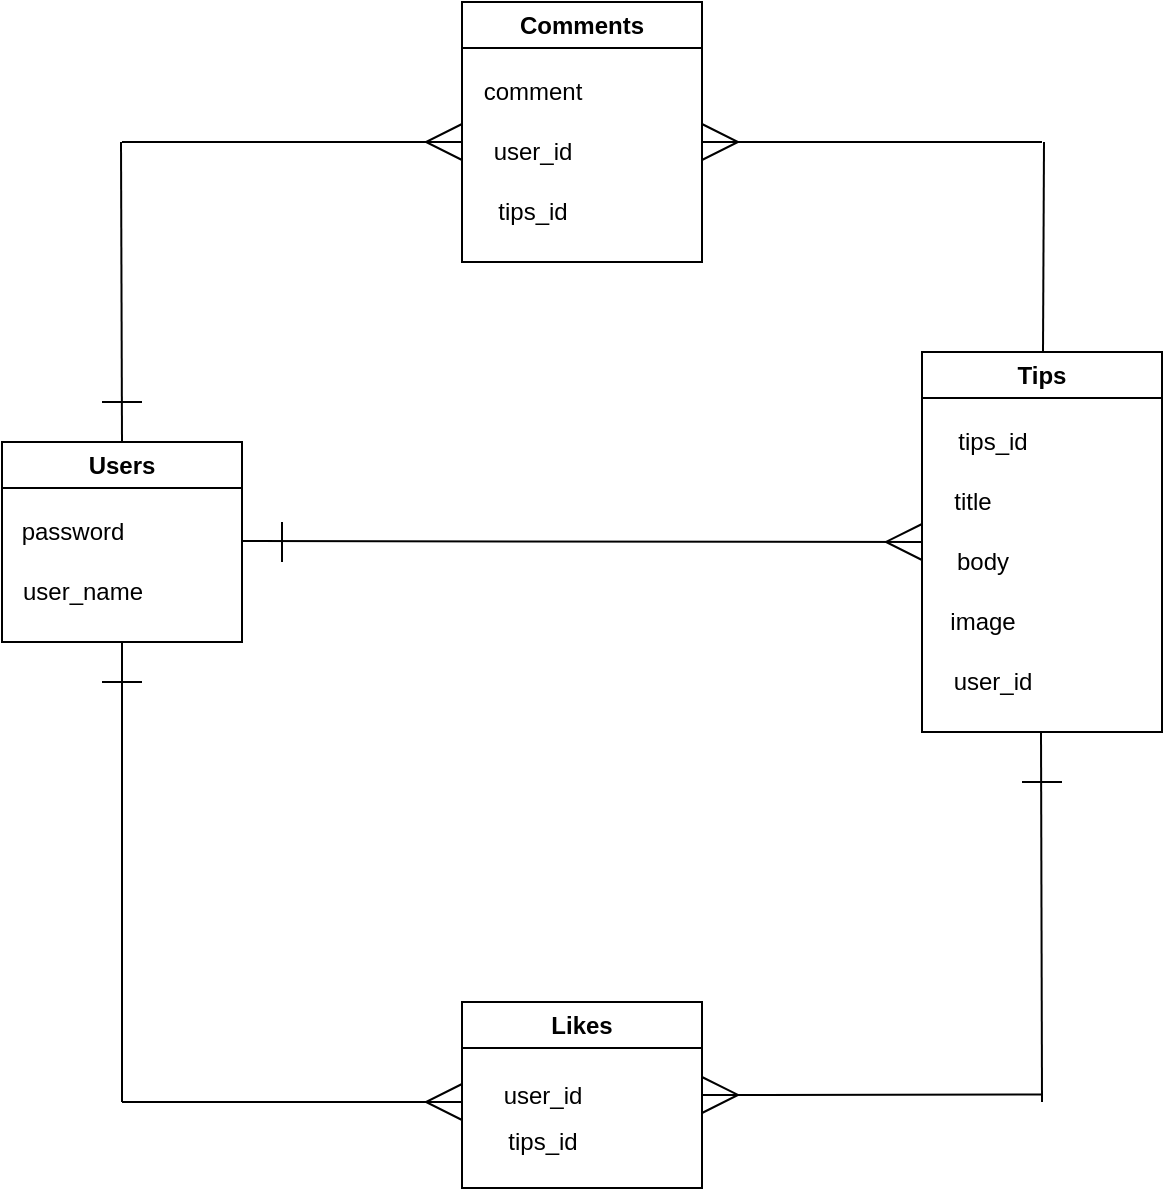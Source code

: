 <mxfile>
    <diagram id="3ULLkavaB0BbGSHAzCfe" name="ページ1">
        <mxGraphModel dx="820" dy="497" grid="1" gridSize="10" guides="1" tooltips="1" connect="1" arrows="1" fold="1" page="1" pageScale="1" pageWidth="827" pageHeight="1169" math="0" shadow="0">
            <root>
                <mxCell id="0"/>
                <mxCell id="1" parent="0"/>
                <mxCell id="12" value="Comments" style="swimlane;whiteSpace=wrap;html=1;" parent="1" vertex="1">
                    <mxGeometry x="290" y="50" width="120" height="130" as="geometry"/>
                </mxCell>
                <mxCell id="13" value="comment" style="text;html=1;align=center;verticalAlign=middle;resizable=0;points=[];autosize=1;strokeColor=none;fillColor=none;" parent="12" vertex="1">
                    <mxGeometry y="30" width="70" height="30" as="geometry"/>
                </mxCell>
                <mxCell id="17" value="tips_id" style="text;html=1;align=center;verticalAlign=middle;resizable=0;points=[];autosize=1;strokeColor=none;fillColor=none;" parent="12" vertex="1">
                    <mxGeometry x="5" y="90" width="60" height="30" as="geometry"/>
                </mxCell>
                <mxCell id="29" value="user_id" style="text;html=1;align=center;verticalAlign=middle;resizable=0;points=[];autosize=1;strokeColor=none;fillColor=none;" parent="12" vertex="1">
                    <mxGeometry x="5" y="60" width="60" height="30" as="geometry"/>
                </mxCell>
                <mxCell id="40" style="edgeStyle=none;html=1;exitX=0.5;exitY=1;exitDx=0;exitDy=0;endArrow=none;endFill=0;" parent="1" source="21" edge="1">
                    <mxGeometry relative="1" as="geometry">
                        <mxPoint x="120" y="600" as="targetPoint"/>
                    </mxGeometry>
                </mxCell>
                <mxCell id="21" value="Users" style="swimlane;whiteSpace=wrap;html=1;" parent="1" vertex="1">
                    <mxGeometry x="60" y="270" width="120" height="100" as="geometry"/>
                </mxCell>
                <mxCell id="23" value="password" style="text;html=1;align=center;verticalAlign=middle;resizable=0;points=[];autosize=1;strokeColor=none;fillColor=none;" parent="21" vertex="1">
                    <mxGeometry y="30" width="70" height="30" as="geometry"/>
                </mxCell>
                <mxCell id="24" value="user_name" style="text;html=1;align=center;verticalAlign=middle;resizable=0;points=[];autosize=1;strokeColor=none;fillColor=none;" parent="21" vertex="1">
                    <mxGeometry y="60" width="80" height="30" as="geometry"/>
                </mxCell>
                <mxCell id="30" value="" style="endArrow=ERmany;html=1;endFill=0;endSize=16;" parent="1" edge="1">
                    <mxGeometry width="50" height="50" relative="1" as="geometry">
                        <mxPoint x="120" y="120" as="sourcePoint"/>
                        <mxPoint x="290" y="120" as="targetPoint"/>
                    </mxGeometry>
                </mxCell>
                <mxCell id="31" value="" style="endArrow=none;html=1;endSize=16;" parent="1" edge="1">
                    <mxGeometry width="50" height="50" relative="1" as="geometry">
                        <mxPoint x="200" y="330" as="sourcePoint"/>
                        <mxPoint x="200" y="310" as="targetPoint"/>
                    </mxGeometry>
                </mxCell>
                <mxCell id="42" style="edgeStyle=none;html=1;endArrow=none;endFill=0;startArrow=ERmany;startFill=0;startSize=16;exitX=1;exitY=0.5;exitDx=0;exitDy=0;" parent="1" edge="1" source="32">
                    <mxGeometry relative="1" as="geometry">
                        <mxPoint x="580" y="596.26" as="targetPoint"/>
                        <mxPoint x="420" y="596" as="sourcePoint"/>
                    </mxGeometry>
                </mxCell>
                <mxCell id="32" value="Likes" style="swimlane;whiteSpace=wrap;html=1;" parent="1" vertex="1">
                    <mxGeometry x="290" y="550" width="120" height="93" as="geometry"/>
                </mxCell>
                <mxCell id="33" value="user_id" style="text;html=1;align=center;verticalAlign=middle;resizable=0;points=[];autosize=1;strokeColor=none;fillColor=none;" parent="32" vertex="1">
                    <mxGeometry x="10" y="31.5" width="60" height="30" as="geometry"/>
                </mxCell>
                <mxCell id="37" value="tips_id" style="text;html=1;align=center;verticalAlign=middle;resizable=0;points=[];autosize=1;strokeColor=none;fillColor=none;" parent="32" vertex="1">
                    <mxGeometry x="10" y="55" width="60" height="30" as="geometry"/>
                </mxCell>
                <mxCell id="43" style="edgeStyle=none;html=1;exitX=1;exitY=0.5;exitDx=0;exitDy=0;endArrow=ERmany;endFill=0;endSize=16;" parent="1" edge="1">
                    <mxGeometry relative="1" as="geometry">
                        <mxPoint x="290" y="600" as="targetPoint"/>
                        <mxPoint x="120" y="600" as="sourcePoint"/>
                    </mxGeometry>
                </mxCell>
                <mxCell id="44" value="" style="endArrow=none;html=1;endSize=16;" parent="1" edge="1">
                    <mxGeometry width="50" height="50" relative="1" as="geometry">
                        <mxPoint x="110" y="390" as="sourcePoint"/>
                        <mxPoint x="130" y="390" as="targetPoint"/>
                    </mxGeometry>
                </mxCell>
                <mxCell id="46" value="" style="endArrow=none;html=1;endSize=16;" parent="1" edge="1">
                    <mxGeometry width="50" height="50" relative="1" as="geometry">
                        <mxPoint x="570" y="440" as="sourcePoint"/>
                        <mxPoint x="590" y="440" as="targetPoint"/>
                    </mxGeometry>
                </mxCell>
                <mxCell id="47" value="Tips" style="swimlane;whiteSpace=wrap;html=1;" vertex="1" parent="1">
                    <mxGeometry x="520" y="225" width="120" height="190" as="geometry"/>
                </mxCell>
                <mxCell id="48" value="tips_id" style="text;html=1;align=center;verticalAlign=middle;resizable=0;points=[];autosize=1;strokeColor=none;fillColor=none;" vertex="1" parent="47">
                    <mxGeometry x="5" y="30" width="60" height="30" as="geometry"/>
                </mxCell>
                <mxCell id="49" value="title" style="text;html=1;align=center;verticalAlign=middle;resizable=0;points=[];autosize=1;strokeColor=none;fillColor=none;" vertex="1" parent="47">
                    <mxGeometry x="5" y="60" width="40" height="30" as="geometry"/>
                </mxCell>
                <mxCell id="50" value="body" style="text;html=1;align=center;verticalAlign=middle;resizable=0;points=[];autosize=1;strokeColor=none;fillColor=none;" vertex="1" parent="47">
                    <mxGeometry x="5" y="90" width="50" height="30" as="geometry"/>
                </mxCell>
                <mxCell id="51" value="image" style="text;html=1;align=center;verticalAlign=middle;resizable=0;points=[];autosize=1;strokeColor=none;fillColor=none;" vertex="1" parent="47">
                    <mxGeometry y="120" width="60" height="30" as="geometry"/>
                </mxCell>
                <mxCell id="53" value="user_id" style="text;html=1;align=center;verticalAlign=middle;resizable=0;points=[];autosize=1;strokeColor=none;fillColor=none;" vertex="1" parent="47">
                    <mxGeometry x="5" y="150" width="60" height="30" as="geometry"/>
                </mxCell>
                <mxCell id="54" value="" style="endArrow=ERmany;html=1;endFill=0;endSize=16;entryX=0;entryY=0.5;entryDx=0;entryDy=0;" edge="1" parent="1" target="47">
                    <mxGeometry width="50" height="50" relative="1" as="geometry">
                        <mxPoint x="180" y="319.5" as="sourcePoint"/>
                        <mxPoint x="320" y="319.5" as="targetPoint"/>
                    </mxGeometry>
                </mxCell>
                <mxCell id="57" style="edgeStyle=none;html=1;exitX=0.5;exitY=1;exitDx=0;exitDy=0;endArrow=none;endFill=0;" edge="1" parent="1">
                    <mxGeometry relative="1" as="geometry">
                        <mxPoint x="120" y="270" as="targetPoint"/>
                        <mxPoint x="119.5" y="120" as="sourcePoint"/>
                    </mxGeometry>
                </mxCell>
                <mxCell id="58" value="" style="endArrow=none;html=1;endSize=16;" edge="1" parent="1">
                    <mxGeometry width="50" height="50" relative="1" as="geometry">
                        <mxPoint x="110" y="250" as="sourcePoint"/>
                        <mxPoint x="130" y="250" as="targetPoint"/>
                    </mxGeometry>
                </mxCell>
                <mxCell id="62" style="edgeStyle=none;html=1;exitX=0.5;exitY=1;exitDx=0;exitDy=0;endArrow=none;endFill=0;" edge="1" parent="1">
                    <mxGeometry relative="1" as="geometry">
                        <mxPoint x="580" y="600" as="targetPoint"/>
                        <mxPoint x="579.5" y="415" as="sourcePoint"/>
                    </mxGeometry>
                </mxCell>
                <mxCell id="63" style="edgeStyle=none;html=1;endArrow=none;endFill=0;" edge="1" parent="1">
                    <mxGeometry relative="1" as="geometry">
                        <mxPoint x="580.5" y="225" as="targetPoint"/>
                        <mxPoint x="581" y="120" as="sourcePoint"/>
                    </mxGeometry>
                </mxCell>
                <mxCell id="64" style="edgeStyle=none;html=1;endArrow=none;endFill=0;startArrow=ERmany;startFill=0;startSize=16;" edge="1" parent="1">
                    <mxGeometry relative="1" as="geometry">
                        <mxPoint x="580" y="120" as="targetPoint"/>
                        <mxPoint x="410" y="120" as="sourcePoint"/>
                    </mxGeometry>
                </mxCell>
            </root>
        </mxGraphModel>
    </diagram>
</mxfile>